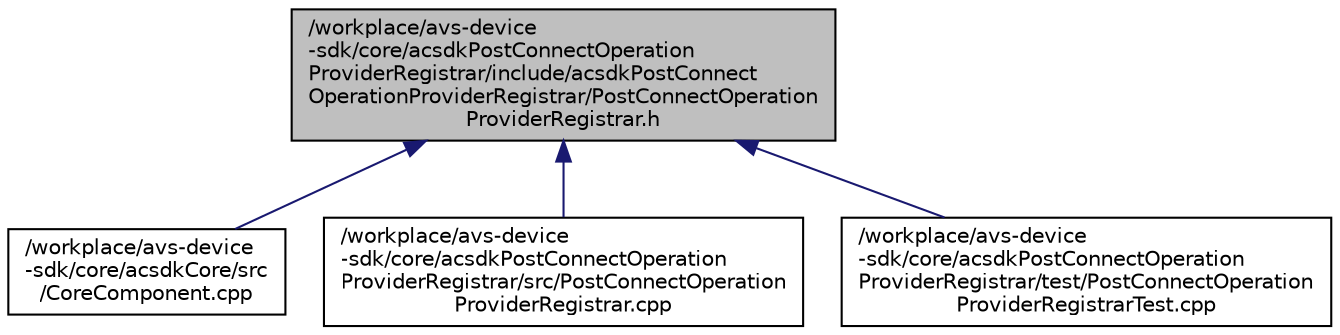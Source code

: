 digraph "/workplace/avs-device-sdk/core/acsdkPostConnectOperationProviderRegistrar/include/acsdkPostConnectOperationProviderRegistrar/PostConnectOperationProviderRegistrar.h"
{
  edge [fontname="Helvetica",fontsize="10",labelfontname="Helvetica",labelfontsize="10"];
  node [fontname="Helvetica",fontsize="10",shape=record];
  Node39 [label="/workplace/avs-device\l-sdk/core/acsdkPostConnectOperation\lProviderRegistrar/include/acsdkPostConnect\lOperationProviderRegistrar/PostConnectOperation\lProviderRegistrar.h",height=0.2,width=0.4,color="black", fillcolor="grey75", style="filled", fontcolor="black"];
  Node39 -> Node40 [dir="back",color="midnightblue",fontsize="10",style="solid",fontname="Helvetica"];
  Node40 [label="/workplace/avs-device\l-sdk/core/acsdkCore/src\l/CoreComponent.cpp",height=0.2,width=0.4,color="black", fillcolor="white", style="filled",URL="$_core_component_8cpp.html"];
  Node39 -> Node41 [dir="back",color="midnightblue",fontsize="10",style="solid",fontname="Helvetica"];
  Node41 [label="/workplace/avs-device\l-sdk/core/acsdkPostConnectOperation\lProviderRegistrar/src/PostConnectOperation\lProviderRegistrar.cpp",height=0.2,width=0.4,color="black", fillcolor="white", style="filled",URL="$_post_connect_operation_provider_registrar_8cpp.html"];
  Node39 -> Node42 [dir="back",color="midnightblue",fontsize="10",style="solid",fontname="Helvetica"];
  Node42 [label="/workplace/avs-device\l-sdk/core/acsdkPostConnectOperation\lProviderRegistrar/test/PostConnectOperation\lProviderRegistrarTest.cpp",height=0.2,width=0.4,color="black", fillcolor="white", style="filled",URL="$_post_connect_operation_provider_registrar_test_8cpp.html"];
}
